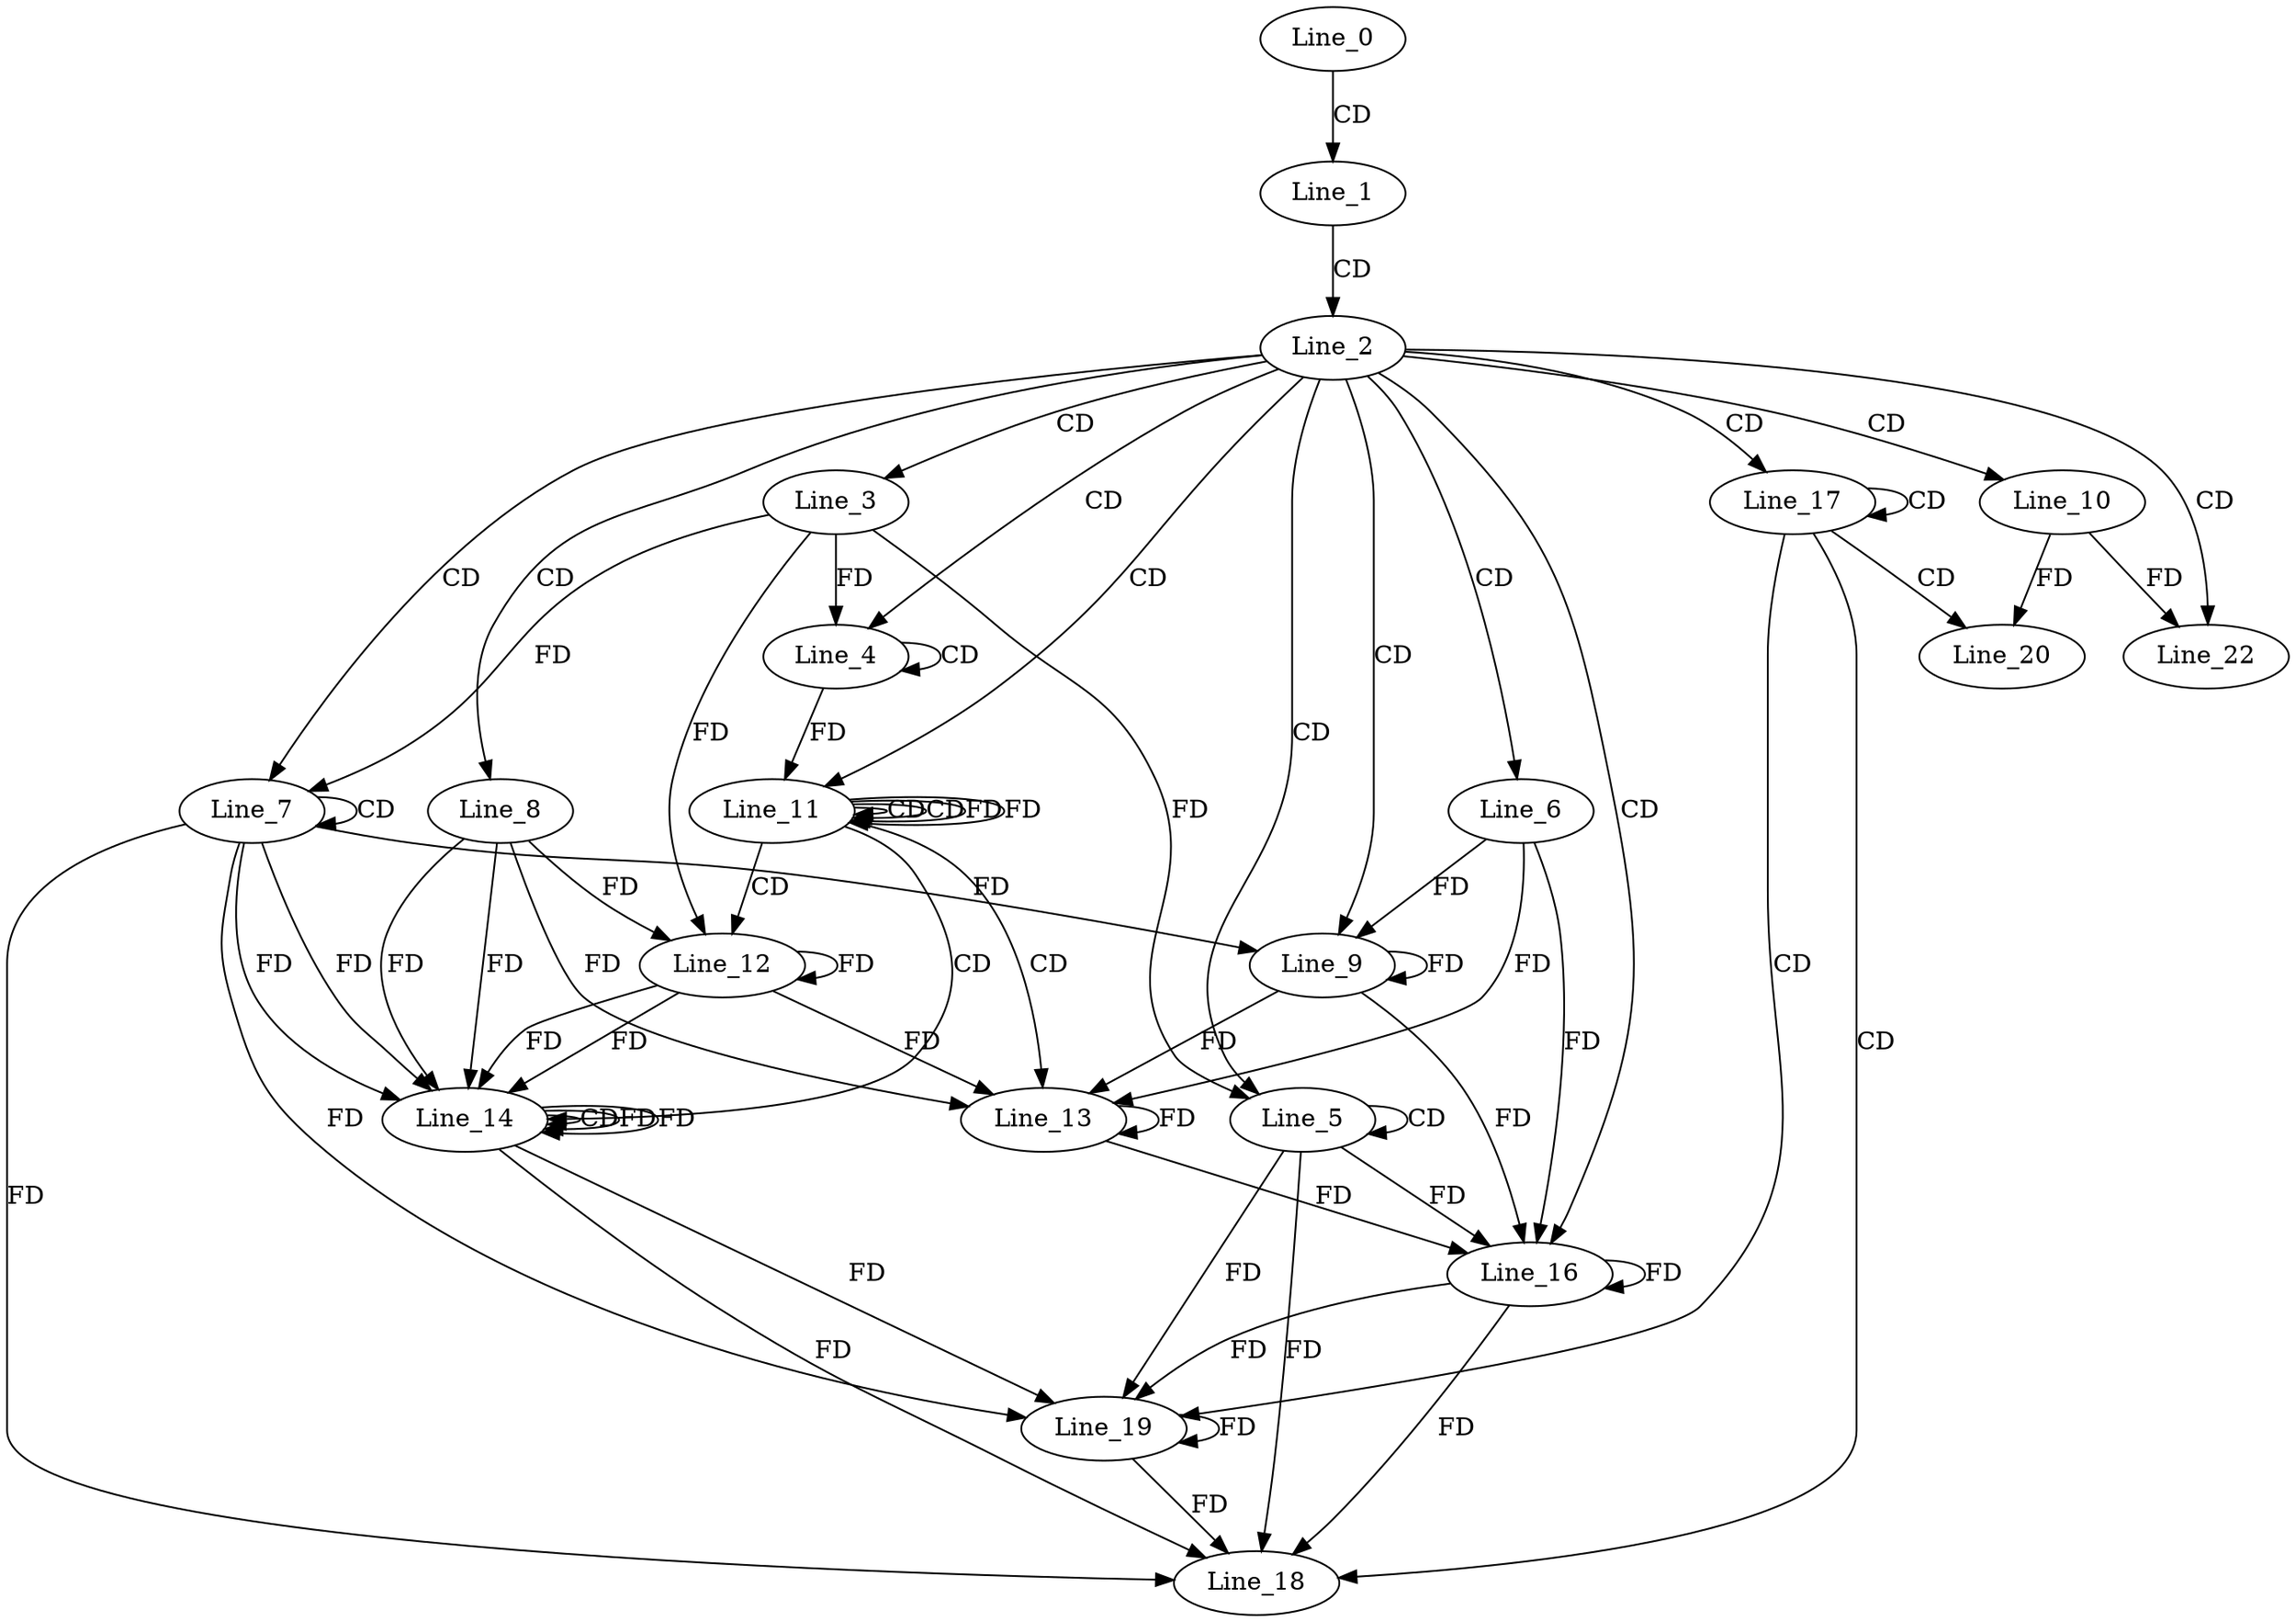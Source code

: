 digraph G {
  Line_0;
  Line_1;
  Line_2;
  Line_3;
  Line_4;
  Line_4;
  Line_5;
  Line_5;
  Line_6;
  Line_7;
  Line_7;
  Line_8;
  Line_9;
  Line_10;
  Line_11;
  Line_11;
  Line_11;
  Line_12;
  Line_12;
  Line_13;
  Line_14;
  Line_14;
  Line_16;
  Line_17;
  Line_18;
  Line_19;
  Line_20;
  Line_22;
  Line_0 -> Line_1 [ label="CD" ];
  Line_1 -> Line_2 [ label="CD" ];
  Line_2 -> Line_3 [ label="CD" ];
  Line_2 -> Line_4 [ label="CD" ];
  Line_4 -> Line_4 [ label="CD" ];
  Line_3 -> Line_4 [ label="FD" ];
  Line_2 -> Line_5 [ label="CD" ];
  Line_5 -> Line_5 [ label="CD" ];
  Line_3 -> Line_5 [ label="FD" ];
  Line_2 -> Line_6 [ label="CD" ];
  Line_2 -> Line_7 [ label="CD" ];
  Line_7 -> Line_7 [ label="CD" ];
  Line_3 -> Line_7 [ label="FD" ];
  Line_2 -> Line_8 [ label="CD" ];
  Line_2 -> Line_9 [ label="CD" ];
  Line_6 -> Line_9 [ label="FD" ];
  Line_9 -> Line_9 [ label="FD" ];
  Line_7 -> Line_9 [ label="FD" ];
  Line_2 -> Line_10 [ label="CD" ];
  Line_2 -> Line_11 [ label="CD" ];
  Line_11 -> Line_11 [ label="CD" ];
  Line_4 -> Line_11 [ label="FD" ];
  Line_11 -> Line_11 [ label="CD" ];
  Line_11 -> Line_11 [ label="FD" ];
  Line_11 -> Line_12 [ label="CD" ];
  Line_12 -> Line_12 [ label="FD" ];
  Line_8 -> Line_12 [ label="FD" ];
  Line_3 -> Line_12 [ label="FD" ];
  Line_11 -> Line_13 [ label="CD" ];
  Line_13 -> Line_13 [ label="FD" ];
  Line_6 -> Line_13 [ label="FD" ];
  Line_9 -> Line_13 [ label="FD" ];
  Line_12 -> Line_13 [ label="FD" ];
  Line_8 -> Line_13 [ label="FD" ];
  Line_11 -> Line_14 [ label="CD" ];
  Line_12 -> Line_14 [ label="FD" ];
  Line_8 -> Line_14 [ label="FD" ];
  Line_7 -> Line_14 [ label="FD" ];
  Line_14 -> Line_14 [ label="CD" ];
  Line_14 -> Line_14 [ label="FD" ];
  Line_7 -> Line_14 [ label="FD" ];
  Line_12 -> Line_14 [ label="FD" ];
  Line_8 -> Line_14 [ label="FD" ];
  Line_2 -> Line_16 [ label="CD" ];
  Line_5 -> Line_16 [ label="FD" ];
  Line_16 -> Line_16 [ label="FD" ];
  Line_13 -> Line_16 [ label="FD" ];
  Line_6 -> Line_16 [ label="FD" ];
  Line_9 -> Line_16 [ label="FD" ];
  Line_2 -> Line_17 [ label="CD" ];
  Line_17 -> Line_17 [ label="CD" ];
  Line_17 -> Line_18 [ label="CD" ];
  Line_5 -> Line_18 [ label="FD" ];
  Line_16 -> Line_18 [ label="FD" ];
  Line_14 -> Line_18 [ label="FD" ];
  Line_7 -> Line_18 [ label="FD" ];
  Line_17 -> Line_19 [ label="CD" ];
  Line_19 -> Line_19 [ label="FD" ];
  Line_5 -> Line_19 [ label="FD" ];
  Line_16 -> Line_19 [ label="FD" ];
  Line_14 -> Line_19 [ label="FD" ];
  Line_7 -> Line_19 [ label="FD" ];
  Line_17 -> Line_20 [ label="CD" ];
  Line_10 -> Line_20 [ label="FD" ];
  Line_2 -> Line_22 [ label="CD" ];
  Line_10 -> Line_22 [ label="FD" ];
  Line_11 -> Line_11 [ label="FD" ];
  Line_14 -> Line_14 [ label="FD" ];
  Line_19 -> Line_18 [ label="FD" ];
}

